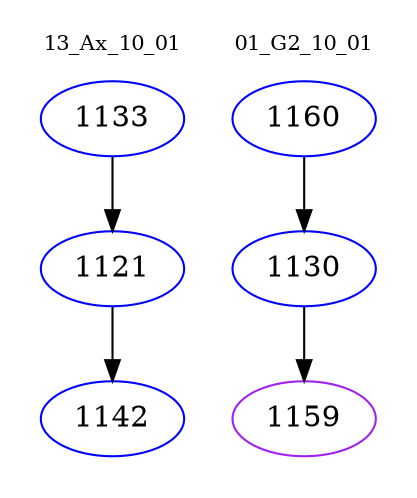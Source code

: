 digraph{
subgraph cluster_0 {
color = white
label = "13_Ax_10_01";
fontsize=10;
T0_1133 [label="1133", color="blue"]
T0_1133 -> T0_1121 [color="black"]
T0_1121 [label="1121", color="blue"]
T0_1121 -> T0_1142 [color="black"]
T0_1142 [label="1142", color="blue"]
}
subgraph cluster_1 {
color = white
label = "01_G2_10_01";
fontsize=10;
T1_1160 [label="1160", color="blue"]
T1_1160 -> T1_1130 [color="black"]
T1_1130 [label="1130", color="blue"]
T1_1130 -> T1_1159 [color="black"]
T1_1159 [label="1159", color="purple"]
}
}
